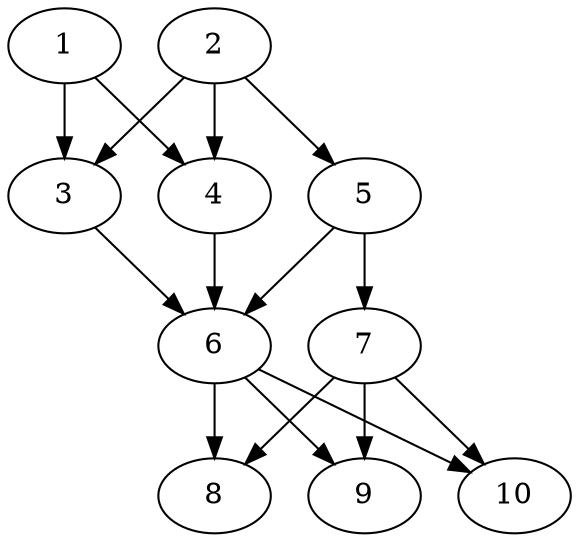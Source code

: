 // DAG automatically generated by daggen at Thu Oct  3 13:58:04 2019
// ./daggen --dot -n 10 --ccr 0.4 --fat 0.5 --regular 0.5 --density 0.9 --mindata 5242880 --maxdata 52428800 
digraph G {
  1 [size="34990080", alpha="0.03", expect_size="13996032"] 
  1 -> 3 [size ="13996032"]
  1 -> 4 [size ="13996032"]
  2 [size="124408320", alpha="0.09", expect_size="49763328"] 
  2 -> 3 [size ="49763328"]
  2 -> 4 [size ="49763328"]
  2 -> 5 [size ="49763328"]
  3 [size="62970880", alpha="0.02", expect_size="25188352"] 
  3 -> 6 [size ="25188352"]
  4 [size="43548160", alpha="0.11", expect_size="17419264"] 
  4 -> 6 [size ="17419264"]
  5 [size="63237120", alpha="0.09", expect_size="25294848"] 
  5 -> 6 [size ="25294848"]
  5 -> 7 [size ="25294848"]
  6 [size="34920960", alpha="0.10", expect_size="13968384"] 
  6 -> 8 [size ="13968384"]
  6 -> 9 [size ="13968384"]
  6 -> 10 [size ="13968384"]
  7 [size="17543680", alpha="0.13", expect_size="7017472"] 
  7 -> 8 [size ="7017472"]
  7 -> 9 [size ="7017472"]
  7 -> 10 [size ="7017472"]
  8 [size="71718400", alpha="0.05", expect_size="28687360"] 
  9 [size="129228800", alpha="0.16", expect_size="51691520"] 
  10 [size="49303040", alpha="0.01", expect_size="19721216"] 
}
